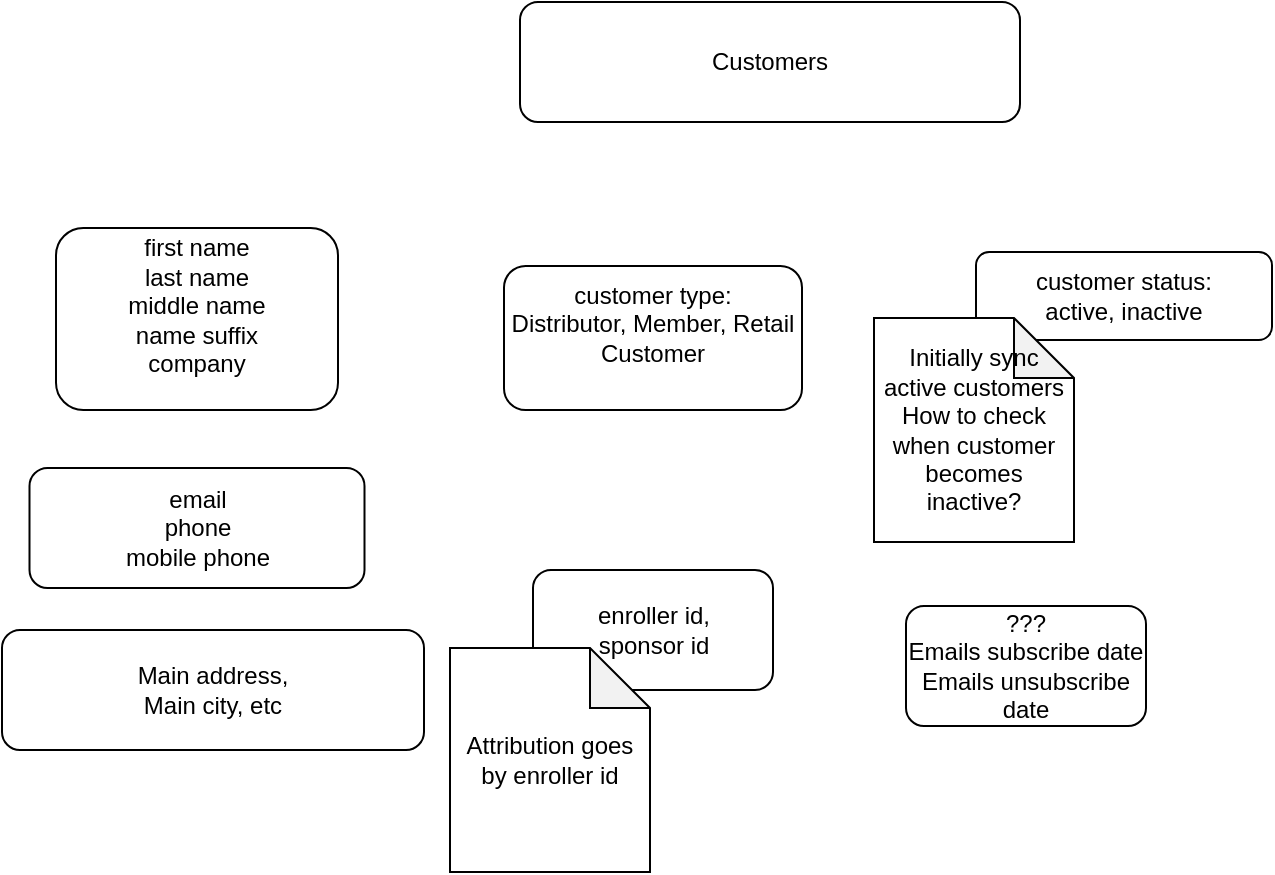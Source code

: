 <mxfile version="24.8.3" pages="3">
  <diagram name="Customers model" id="f17m6HWCYWsZFhoLFdsz">
    <mxGraphModel dx="893" dy="451" grid="0" gridSize="10" guides="1" tooltips="1" connect="1" arrows="1" fold="1" page="0" pageScale="1" pageWidth="850" pageHeight="1100" math="0" shadow="0">
      <root>
        <mxCell id="0" />
        <mxCell id="1" parent="0" />
        <mxCell id="P4aSkBnPcdyIXx4S7coX-1" value="Customers" style="rounded=1;whiteSpace=wrap;html=1;" parent="1" vertex="1">
          <mxGeometry x="300" y="50" width="250" height="60" as="geometry" />
        </mxCell>
        <mxCell id="P4aSkBnPcdyIXx4S7coX-2" value="first name&lt;div&gt;last name&lt;/div&gt;&lt;div&gt;middle name&lt;/div&gt;&lt;div&gt;name suffix&lt;/div&gt;&lt;div&gt;company&lt;/div&gt;&lt;div&gt;&lt;br&gt;&lt;/div&gt;" style="rounded=1;whiteSpace=wrap;html=1;" parent="1" vertex="1">
          <mxGeometry x="68" y="163" width="141" height="91" as="geometry" />
        </mxCell>
        <mxCell id="P4aSkBnPcdyIXx4S7coX-4" value="customer type:&lt;div&gt;Distributor, Member, Retail Customer&lt;br&gt;&lt;div&gt;&lt;br&gt;&lt;/div&gt;&lt;/div&gt;" style="rounded=1;whiteSpace=wrap;html=1;" parent="1" vertex="1">
          <mxGeometry x="292" y="182" width="149" height="72" as="geometry" />
        </mxCell>
        <mxCell id="P4aSkBnPcdyIXx4S7coX-7" value="customer status:&lt;div&gt;active, inactive&lt;/div&gt;" style="rounded=1;whiteSpace=wrap;html=1;" parent="1" vertex="1">
          <mxGeometry x="528" y="175" width="148" height="44" as="geometry" />
        </mxCell>
        <mxCell id="P4aSkBnPcdyIXx4S7coX-8" value="email&lt;div&gt;phone&lt;/div&gt;&lt;div&gt;mobile phone&lt;/div&gt;" style="rounded=1;whiteSpace=wrap;html=1;" parent="1" vertex="1">
          <mxGeometry x="54.75" y="283" width="167.5" height="60" as="geometry" />
        </mxCell>
        <mxCell id="P4aSkBnPcdyIXx4S7coX-9" value="Main address,&lt;div&gt;Main city, etc&lt;/div&gt;" style="rounded=1;whiteSpace=wrap;html=1;" parent="1" vertex="1">
          <mxGeometry x="41" y="364" width="211" height="60" as="geometry" />
        </mxCell>
        <mxCell id="P4aSkBnPcdyIXx4S7coX-10" value="Initially sync active customers&lt;div&gt;How to check when customer becomes inactive?&lt;/div&gt;" style="shape=note;whiteSpace=wrap;html=1;backgroundOutline=1;darkOpacity=0.05;" parent="1" vertex="1">
          <mxGeometry x="477" y="208" width="100" height="112" as="geometry" />
        </mxCell>
        <mxCell id="P4aSkBnPcdyIXx4S7coX-11" value="&lt;div&gt;&lt;div&gt;enroller id,&lt;/div&gt;&lt;div&gt;sponsor id&lt;/div&gt;&lt;/div&gt;" style="rounded=1;whiteSpace=wrap;html=1;" parent="1" vertex="1">
          <mxGeometry x="306.5" y="334" width="120" height="60" as="geometry" />
        </mxCell>
        <mxCell id="P4aSkBnPcdyIXx4S7coX-13" value="???&lt;div&gt;Emails subscribe date&lt;div&gt;Emails unsubscribe date&lt;/div&gt;&lt;/div&gt;" style="rounded=1;whiteSpace=wrap;html=1;" parent="1" vertex="1">
          <mxGeometry x="493" y="352" width="120" height="60" as="geometry" />
        </mxCell>
        <mxCell id="xrtSf5TSivC_NADfwaRk-1" value="Attribution goes by enroller id" style="shape=note;whiteSpace=wrap;html=1;backgroundOutline=1;darkOpacity=0.05;" vertex="1" parent="1">
          <mxGeometry x="265" y="373" width="100" height="112" as="geometry" />
        </mxCell>
      </root>
    </mxGraphModel>
  </diagram>
  <diagram id="luMExgle0pglKCE3nFfc" name="Products model">
    <mxGraphModel dx="1877" dy="944" grid="0" gridSize="10" guides="1" tooltips="1" connect="1" arrows="1" fold="1" page="0" pageScale="1" pageWidth="850" pageHeight="1100" math="0" shadow="0">
      <root>
        <mxCell id="0" />
        <mxCell id="1" parent="0" />
        <mxCell id="OO_lLoiiVZ8UmQsB7jjR-1" value="Standard Products" style="rounded=1;whiteSpace=wrap;html=1;" parent="1" vertex="1">
          <mxGeometry x="-329" y="-89" width="197" height="65" as="geometry" />
        </mxCell>
        <mxCell id="OO_lLoiiVZ8UmQsB7jjR-2" value="Enrollment products" style="rounded=1;whiteSpace=wrap;html=1;" parent="1" vertex="1">
          <mxGeometry x="135" y="-98" width="197" height="65" as="geometry" />
        </mxCell>
        <mxCell id="OO_lLoiiVZ8UmQsB7jjR-3" value="name&lt;div&gt;description&lt;/div&gt;&lt;div&gt;key&lt;/div&gt;" style="rounded=1;whiteSpace=wrap;html=1;" parent="1" vertex="1">
          <mxGeometry x="25" y="-21" width="182" height="42" as="geometry" />
        </mxCell>
        <mxCell id="OO_lLoiiVZ8UmQsB7jjR-4" value="name&lt;br&gt;&lt;div&gt;description&lt;/div&gt;&lt;div&gt;key&lt;/div&gt;" style="rounded=1;whiteSpace=wrap;html=1;" parent="1" vertex="1">
          <mxGeometry x="-479" width="182" height="42" as="geometry" />
        </mxCell>
        <mxCell id="OO_lLoiiVZ8UmQsB7jjR-5" value="enrollment kit (true/false):&lt;div&gt;Membership, Promoter starter kit&lt;/div&gt;" style="rounded=1;whiteSpace=wrap;html=1;fillColor=#dae8fc;strokeColor=#6c8ebf;" parent="1" vertex="1">
          <mxGeometry x="171" y="38" width="197" height="42" as="geometry" />
        </mxCell>
        <mxCell id="OO_lLoiiVZ8UmQsB7jjR-6" value="language:&lt;div&gt;English, Spanish, French&lt;/div&gt;" style="rounded=1;whiteSpace=wrap;html=1;fillColor=#dae8fc;strokeColor=#6c8ebf;" parent="1" vertex="1">
          <mxGeometry x="100" y="115" width="197" height="42" as="geometry" />
        </mxCell>
        <mxCell id="OO_lLoiiVZ8UmQsB7jjR-7" value="flavor" style="rounded=1;whiteSpace=wrap;html=1;fillColor=#dae8fc;strokeColor=#6c8ebf;" parent="1" vertex="1">
          <mxGeometry x="-329" y="82" width="197" height="42" as="geometry" />
        </mxCell>
        <mxCell id="OO_lLoiiVZ8UmQsB7jjR-8" value="case size (single/case)" style="rounded=1;whiteSpace=wrap;html=1;fillColor=#dae8fc;strokeColor=#6c8ebf;" parent="1" vertex="1">
          <mxGeometry x="-329" y="142" width="197" height="42" as="geometry" />
        </mxCell>
        <mxCell id="Fbq5cUorgKyG9aidBb1q-2" value="virtual item" style="text;html=1;align=center;verticalAlign=middle;whiteSpace=wrap;rounded=0;" vertex="1" parent="1">
          <mxGeometry x="-303" y="219" width="73" height="34" as="geometry" />
        </mxCell>
        <mxCell id="Fbq5cUorgKyG9aidBb1q-4" value="new" style="text;html=1;align=center;verticalAlign=middle;whiteSpace=wrap;rounded=0;" vertex="1" parent="1">
          <mxGeometry x="-212" y="212.5" width="67" height="36.5" as="geometry" />
        </mxCell>
        <mxCell id="Fbq5cUorgKyG9aidBb1q-6" value="3 for free items&amp;nbsp;" style="text;html=1;align=center;verticalAlign=middle;whiteSpace=wrap;rounded=0;" vertex="1" parent="1">
          <mxGeometry x="-261" y="256" width="109" height="37" as="geometry" />
        </mxCell>
        <mxCell id="Fbq5cUorgKyG9aidBb1q-7" value="allow recurring order" style="text;html=1;align=center;verticalAlign=middle;whiteSpace=wrap;rounded=0;" vertex="1" parent="1">
          <mxGeometry x="-368" y="284" width="109" height="37" as="geometry" />
        </mxCell>
        <mxCell id="Fbq5cUorgKyG9aidBb1q-8" value="promotion type (new)" style="text;html=1;align=center;verticalAlign=middle;whiteSpace=wrap;rounded=0;" vertex="1" parent="1">
          <mxGeometry x="-252" y="310" width="109" height="37" as="geometry" />
        </mxCell>
        <mxCell id="Fbq5cUorgKyG9aidBb1q-9" value="business volume" style="text;html=1;align=center;verticalAlign=middle;whiteSpace=wrap;rounded=0;" vertex="1" parent="1">
          <mxGeometry x="-456" y="204" width="131" height="37" as="geometry" />
        </mxCell>
        <mxCell id="Fbq5cUorgKyG9aidBb1q-10" value="commisionable volume" style="text;html=1;align=center;verticalAlign=middle;whiteSpace=wrap;rounded=0;" vertex="1" parent="1">
          <mxGeometry x="-475" y="237" width="131" height="37" as="geometry" />
        </mxCell>
        <mxCell id="Fbq5cUorgKyG9aidBb1q-11" value="allow partial amounts ??" style="text;html=1;align=center;verticalAlign=middle;whiteSpace=wrap;rounded=0;" vertex="1" parent="1">
          <mxGeometry x="-127" y="235" width="112" height="30" as="geometry" />
        </mxCell>
        <mxCell id="Fbq5cUorgKyG9aidBb1q-12" value="units in qty" style="text;html=1;align=center;verticalAlign=middle;whiteSpace=wrap;rounded=0;" vertex="1" parent="1">
          <mxGeometry x="-145" y="281" width="131" height="37" as="geometry" />
        </mxCell>
      </root>
    </mxGraphModel>
  </diagram>
  <diagram id="vj_yD4Qjl15TVk4eRov3" name="Authentication Flows">
    <mxGraphModel dx="1962" dy="789" grid="0" gridSize="10" guides="1" tooltips="1" connect="1" arrows="1" fold="1" page="0" pageScale="1" pageWidth="850" pageHeight="1100" math="0" shadow="0">
      <root>
        <mxCell id="0" />
        <mxCell id="1" parent="0" />
        <mxCell id="7t_8mVTO04nEGpoZwpga-4" style="edgeStyle=orthogonalEdgeStyle;rounded=0;orthogonalLoop=1;jettySize=auto;html=1;entryX=0;entryY=0.25;entryDx=0;entryDy=0;exitX=1;exitY=0.25;exitDx=0;exitDy=0;" edge="1" parent="1" source="7t_8mVTO04nEGpoZwpga-36" target="7t_8mVTO04nEGpoZwpga-2">
          <mxGeometry relative="1" as="geometry">
            <mxPoint x="96" y="141" as="sourcePoint" />
          </mxGeometry>
        </mxCell>
        <mxCell id="7t_8mVTO04nEGpoZwpga-5" value="/authentication/login" style="edgeLabel;html=1;align=center;verticalAlign=middle;resizable=0;points=[];" vertex="1" connectable="0" parent="7t_8mVTO04nEGpoZwpga-4">
          <mxGeometry x="0.406" relative="1" as="geometry">
            <mxPoint x="-19" as="offset" />
          </mxGeometry>
        </mxCell>
        <mxCell id="7t_8mVTO04nEGpoZwpga-14" style="edgeStyle=orthogonalEdgeStyle;rounded=0;orthogonalLoop=1;jettySize=auto;html=1;entryX=0;entryY=0.25;entryDx=0;entryDy=0;exitX=0.75;exitY=1;exitDx=0;exitDy=0;" edge="1" parent="1" source="7t_8mVTO04nEGpoZwpga-36" target="7t_8mVTO04nEGpoZwpga-13">
          <mxGeometry relative="1" as="geometry">
            <mxPoint x="78" y="211" as="sourcePoint" />
            <Array as="points">
              <mxPoint x="56" y="314" />
            </Array>
          </mxGeometry>
        </mxCell>
        <mxCell id="7t_8mVTO04nEGpoZwpga-15" value="GET /ecommerce/orders&lt;div&gt;Authorization Bearer Token&lt;/div&gt;" style="edgeLabel;html=1;align=center;verticalAlign=middle;resizable=0;points=[];" vertex="1" connectable="0" parent="7t_8mVTO04nEGpoZwpga-14">
          <mxGeometry x="0.306" y="-3" relative="1" as="geometry">
            <mxPoint as="offset" />
          </mxGeometry>
        </mxCell>
        <mxCell id="7t_8mVTO04nEGpoZwpga-6" style="edgeStyle=orthogonalEdgeStyle;rounded=0;orthogonalLoop=1;jettySize=auto;html=1;exitX=1;exitY=0.25;exitDx=0;exitDy=0;entryX=0;entryY=0.25;entryDx=0;entryDy=0;" edge="1" parent="1" source="7t_8mVTO04nEGpoZwpga-2" target="7t_8mVTO04nEGpoZwpga-3">
          <mxGeometry relative="1" as="geometry" />
        </mxCell>
        <mxCell id="7t_8mVTO04nEGpoZwpga-7" value="Authenticate Customer" style="edgeLabel;html=1;align=center;verticalAlign=middle;resizable=0;points=[];" vertex="1" connectable="0" parent="7t_8mVTO04nEGpoZwpga-6">
          <mxGeometry x="-0.128" y="1" relative="1" as="geometry">
            <mxPoint as="offset" />
          </mxGeometry>
        </mxCell>
        <mxCell id="7t_8mVTO04nEGpoZwpga-9" style="edgeStyle=orthogonalEdgeStyle;rounded=0;orthogonalLoop=1;jettySize=auto;html=1;entryX=1;entryY=0.75;entryDx=0;entryDy=0;" edge="1" parent="1" source="7t_8mVTO04nEGpoZwpga-2" target="7t_8mVTO04nEGpoZwpga-36">
          <mxGeometry relative="1" as="geometry">
            <mxPoint x="104.6" y="168.5" as="targetPoint" />
          </mxGeometry>
        </mxCell>
        <mxCell id="7t_8mVTO04nEGpoZwpga-10" value="Token" style="edgeLabel;html=1;align=center;verticalAlign=middle;resizable=0;points=[];" vertex="1" connectable="0" parent="7t_8mVTO04nEGpoZwpga-9">
          <mxGeometry x="-0.191" relative="1" as="geometry">
            <mxPoint as="offset" />
          </mxGeometry>
        </mxCell>
        <mxCell id="7t_8mVTO04nEGpoZwpga-2" value="ADEE Authentication Service" style="rounded=0;whiteSpace=wrap;html=1;" vertex="1" parent="1">
          <mxGeometry x="335" y="114" width="124" height="109" as="geometry" />
        </mxCell>
        <mxCell id="7t_8mVTO04nEGpoZwpga-8" style="edgeStyle=orthogonalEdgeStyle;rounded=0;orthogonalLoop=1;jettySize=auto;html=1;entryX=1;entryY=0.5;entryDx=0;entryDy=0;" edge="1" parent="1" source="7t_8mVTO04nEGpoZwpga-3" target="7t_8mVTO04nEGpoZwpga-2">
          <mxGeometry relative="1" as="geometry" />
        </mxCell>
        <mxCell id="7t_8mVTO04nEGpoZwpga-3" value="Exigo API" style="rounded=0;whiteSpace=wrap;html=1;" vertex="1" parent="1">
          <mxGeometry x="621" y="114" width="124" height="109" as="geometry" />
        </mxCell>
        <mxCell id="7t_8mVTO04nEGpoZwpga-19" style="edgeStyle=orthogonalEdgeStyle;rounded=0;orthogonalLoop=1;jettySize=auto;html=1;entryX=0;entryY=0.5;entryDx=0;entryDy=0;" edge="1" parent="1" source="7t_8mVTO04nEGpoZwpga-13" target="7t_8mVTO04nEGpoZwpga-18">
          <mxGeometry relative="1" as="geometry" />
        </mxCell>
        <mxCell id="7t_8mVTO04nEGpoZwpga-20" value="Get customer&#39;s&lt;div&gt;orders&lt;/div&gt;" style="edgeLabel;html=1;align=center;verticalAlign=middle;resizable=0;points=[];" vertex="1" connectable="0" parent="7t_8mVTO04nEGpoZwpga-19">
          <mxGeometry x="-0.181" y="1" relative="1" as="geometry">
            <mxPoint y="1" as="offset" />
          </mxGeometry>
        </mxCell>
        <mxCell id="7t_8mVTO04nEGpoZwpga-13" value="ADEE Ecommerce Service" style="rounded=0;whiteSpace=wrap;html=1;" vertex="1" parent="1">
          <mxGeometry x="335" y="287" width="124" height="109" as="geometry" />
        </mxCell>
        <mxCell id="7t_8mVTO04nEGpoZwpga-17" value="Get Customer ID from Exigo&lt;div&gt;&lt;br&gt;&lt;/div&gt;&lt;div&gt;Create a token with jsonwebtoken&lt;/div&gt;" style="shape=note;whiteSpace=wrap;html=1;backgroundOutline=1;darkOpacity=0.05;" vertex="1" parent="1">
          <mxGeometry x="479" y="177" width="104" height="108" as="geometry" />
        </mxCell>
        <mxCell id="7t_8mVTO04nEGpoZwpga-18" value="Commercetools API" style="rounded=0;whiteSpace=wrap;html=1;" vertex="1" parent="1">
          <mxGeometry x="609" y="287" width="124" height="109" as="geometry" />
        </mxCell>
        <mxCell id="7t_8mVTO04nEGpoZwpga-21" style="edgeStyle=orthogonalEdgeStyle;rounded=0;orthogonalLoop=1;jettySize=auto;html=1;entryX=0;entryY=0.25;entryDx=0;entryDy=0;exitX=1;exitY=0.25;exitDx=0;exitDy=0;" edge="1" parent="1" source="7t_8mVTO04nEGpoZwpga-37" target="7t_8mVTO04nEGpoZwpga-28">
          <mxGeometry relative="1" as="geometry">
            <mxPoint x="83" y="534" as="sourcePoint" />
          </mxGeometry>
        </mxCell>
        <mxCell id="7t_8mVTO04nEGpoZwpga-22" value="/authentication/user&lt;div&gt;Authorization Bearer Token&lt;/div&gt;" style="edgeLabel;html=1;align=center;verticalAlign=middle;resizable=0;points=[];" vertex="1" connectable="0" parent="7t_8mVTO04nEGpoZwpga-21">
          <mxGeometry x="0.406" relative="1" as="geometry">
            <mxPoint x="-19" as="offset" />
          </mxGeometry>
        </mxCell>
        <mxCell id="7t_8mVTO04nEGpoZwpga-24" style="edgeStyle=orthogonalEdgeStyle;rounded=0;orthogonalLoop=1;jettySize=auto;html=1;exitX=1;exitY=0.25;exitDx=0;exitDy=0;entryX=0;entryY=0.25;entryDx=0;entryDy=0;" edge="1" parent="1" source="7t_8mVTO04nEGpoZwpga-28" target="7t_8mVTO04nEGpoZwpga-30">
          <mxGeometry relative="1" as="geometry" />
        </mxCell>
        <mxCell id="7t_8mVTO04nEGpoZwpga-25" value="Get customer&amp;nbsp;&lt;div&gt;from Exigo&lt;/div&gt;" style="edgeLabel;html=1;align=center;verticalAlign=middle;resizable=0;points=[];" vertex="1" connectable="0" parent="7t_8mVTO04nEGpoZwpga-24">
          <mxGeometry x="-0.128" y="1" relative="1" as="geometry">
            <mxPoint as="offset" />
          </mxGeometry>
        </mxCell>
        <mxCell id="7t_8mVTO04nEGpoZwpga-26" style="edgeStyle=orthogonalEdgeStyle;rounded=0;orthogonalLoop=1;jettySize=auto;html=1;entryX=1;entryY=0.75;entryDx=0;entryDy=0;" edge="1" parent="1" source="7t_8mVTO04nEGpoZwpga-28" target="7t_8mVTO04nEGpoZwpga-37">
          <mxGeometry relative="1" as="geometry">
            <mxPoint x="97" y="562" as="targetPoint" />
          </mxGeometry>
        </mxCell>
        <mxCell id="7t_8mVTO04nEGpoZwpga-27" value="Customer information" style="edgeLabel;html=1;align=center;verticalAlign=middle;resizable=0;points=[];" vertex="1" connectable="0" parent="7t_8mVTO04nEGpoZwpga-26">
          <mxGeometry x="-0.191" relative="1" as="geometry">
            <mxPoint as="offset" />
          </mxGeometry>
        </mxCell>
        <mxCell id="7t_8mVTO04nEGpoZwpga-33" style="edgeStyle=orthogonalEdgeStyle;rounded=0;orthogonalLoop=1;jettySize=auto;html=1;entryX=0;entryY=0.5;entryDx=0;entryDy=0;" edge="1" parent="1" source="7t_8mVTO04nEGpoZwpga-28" target="7t_8mVTO04nEGpoZwpga-32">
          <mxGeometry relative="1" as="geometry">
            <Array as="points">
              <mxPoint x="420" y="718" />
              <mxPoint x="529" y="718" />
            </Array>
          </mxGeometry>
        </mxCell>
        <mxCell id="7t_8mVTO04nEGpoZwpga-34" value="Get customer&lt;div&gt;from commercetool&lt;/div&gt;" style="edgeLabel;html=1;align=center;verticalAlign=middle;resizable=0;points=[];" vertex="1" connectable="0" parent="7t_8mVTO04nEGpoZwpga-33">
          <mxGeometry x="0.213" y="-1" relative="1" as="geometry">
            <mxPoint as="offset" />
          </mxGeometry>
        </mxCell>
        <mxCell id="7t_8mVTO04nEGpoZwpga-28" value="ADEE Authentication Service" style="rounded=0;whiteSpace=wrap;html=1;" vertex="1" parent="1">
          <mxGeometry x="322" y="507" width="124" height="109" as="geometry" />
        </mxCell>
        <mxCell id="7t_8mVTO04nEGpoZwpga-29" style="edgeStyle=orthogonalEdgeStyle;rounded=0;orthogonalLoop=1;jettySize=auto;html=1;entryX=1;entryY=0.5;entryDx=0;entryDy=0;" edge="1" parent="1" source="7t_8mVTO04nEGpoZwpga-30" target="7t_8mVTO04nEGpoZwpga-28">
          <mxGeometry relative="1" as="geometry" />
        </mxCell>
        <mxCell id="7t_8mVTO04nEGpoZwpga-30" value="Exigo API" style="rounded=0;whiteSpace=wrap;html=1;" vertex="1" parent="1">
          <mxGeometry x="608" y="507" width="124" height="109" as="geometry" />
        </mxCell>
        <mxCell id="7t_8mVTO04nEGpoZwpga-35" style="edgeStyle=orthogonalEdgeStyle;rounded=0;orthogonalLoop=1;jettySize=auto;html=1;exitX=0;exitY=0.75;exitDx=0;exitDy=0;entryX=0.25;entryY=1;entryDx=0;entryDy=0;" edge="1" parent="1" source="7t_8mVTO04nEGpoZwpga-32" target="7t_8mVTO04nEGpoZwpga-28">
          <mxGeometry relative="1" as="geometry" />
        </mxCell>
        <mxCell id="7t_8mVTO04nEGpoZwpga-32" value="Commercetools&lt;div&gt;API&lt;/div&gt;" style="rounded=0;whiteSpace=wrap;html=1;" vertex="1" parent="1">
          <mxGeometry x="612" y="663" width="124" height="109" as="geometry" />
        </mxCell>
        <mxCell id="7t_8mVTO04nEGpoZwpga-39" style="edgeStyle=orthogonalEdgeStyle;rounded=0;orthogonalLoop=1;jettySize=auto;html=1;entryX=0;entryY=0.75;entryDx=0;entryDy=0;" edge="1" parent="1" source="7t_8mVTO04nEGpoZwpga-36" target="7t_8mVTO04nEGpoZwpga-13">
          <mxGeometry relative="1" as="geometry">
            <Array as="points">
              <mxPoint x="-3" y="369" />
            </Array>
          </mxGeometry>
        </mxCell>
        <mxCell id="7t_8mVTO04nEGpoZwpga-40" value="POST /ecommerce/orders&lt;div&gt;Authorization Bearer Token&lt;/div&gt;" style="edgeLabel;html=1;align=center;verticalAlign=middle;resizable=0;points=[];" vertex="1" connectable="0" parent="7t_8mVTO04nEGpoZwpga-39">
          <mxGeometry x="0.315" y="2" relative="1" as="geometry">
            <mxPoint as="offset" />
          </mxGeometry>
        </mxCell>
        <mxCell id="7t_8mVTO04nEGpoZwpga-36" value="ADEE Storefront" style="rounded=0;whiteSpace=wrap;html=1;" vertex="1" parent="1">
          <mxGeometry x="-34" y="127" width="120" height="56" as="geometry" />
        </mxCell>
        <mxCell id="7t_8mVTO04nEGpoZwpga-37" value="ADEE Storefront" style="rounded=0;whiteSpace=wrap;html=1;" vertex="1" parent="1">
          <mxGeometry x="-34" y="519" width="120" height="55" as="geometry" />
        </mxCell>
        <mxCell id="7t_8mVTO04nEGpoZwpga-38" value="How to Place orders for new customers? And/or create new customers?&lt;div&gt;Admin Token? Storefront Token?&amp;nbsp;&lt;/div&gt;" style="text;html=1;align=center;verticalAlign=middle;whiteSpace=wrap;rounded=0;" vertex="1" parent="1">
          <mxGeometry x="-35.5" y="655" width="181.5" height="108" as="geometry" />
        </mxCell>
        <mxCell id="7t_8mVTO04nEGpoZwpga-41" value="&lt;div&gt;How to implement SSO from ADEE Storefront to Exigo?&amp;nbsp;&lt;/div&gt;" style="text;html=1;align=center;verticalAlign=middle;whiteSpace=wrap;rounded=0;" vertex="1" parent="1">
          <mxGeometry x="-28" y="809" width="181.5" height="108" as="geometry" />
        </mxCell>
      </root>
    </mxGraphModel>
  </diagram>
</mxfile>
